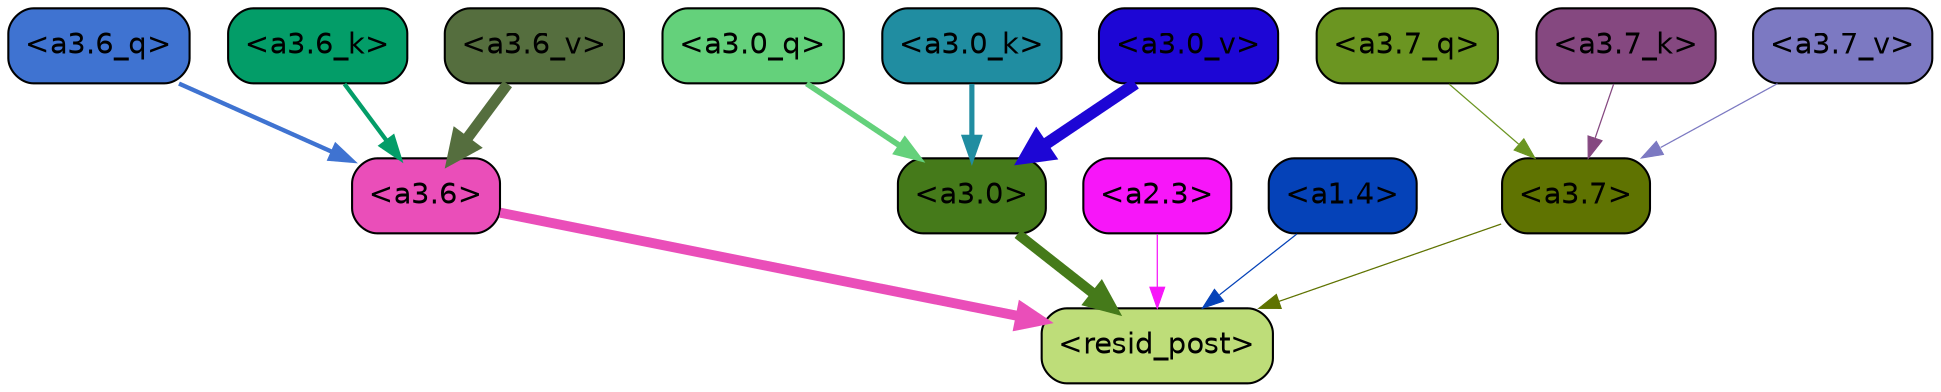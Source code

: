 strict digraph "" {
	graph [bgcolor=transparent,
		layout=dot,
		overlap=false,
		splines=true
	];
	"<a3.7>"	[color=black,
		fillcolor="#5f7301",
		fontname=Helvetica,
		shape=box,
		style="filled, rounded"];
	"<resid_post>"	[color=black,
		fillcolor="#bedd79",
		fontname=Helvetica,
		shape=box,
		style="filled, rounded"];
	"<a3.7>" -> "<resid_post>"	[color="#5f7301",
		penwidth=0.6];
	"<a3.6>"	[color=black,
		fillcolor="#ea4eb9",
		fontname=Helvetica,
		shape=box,
		style="filled, rounded"];
	"<a3.6>" -> "<resid_post>"	[color="#ea4eb9",
		penwidth=4.751612067222595];
	"<a3.0>"	[color=black,
		fillcolor="#457a1a",
		fontname=Helvetica,
		shape=box,
		style="filled, rounded"];
	"<a3.0>" -> "<resid_post>"	[color="#457a1a",
		penwidth=4.884142994880676];
	"<a2.3>"	[color=black,
		fillcolor="#f716f9",
		fontname=Helvetica,
		shape=box,
		style="filled, rounded"];
	"<a2.3>" -> "<resid_post>"	[color="#f716f9",
		penwidth=0.6];
	"<a1.4>"	[color=black,
		fillcolor="#0542b8",
		fontname=Helvetica,
		shape=box,
		style="filled, rounded"];
	"<a1.4>" -> "<resid_post>"	[color="#0542b8",
		penwidth=0.6];
	"<a3.7_q>"	[color=black,
		fillcolor="#6b9521",
		fontname=Helvetica,
		shape=box,
		style="filled, rounded"];
	"<a3.7_q>" -> "<a3.7>"	[color="#6b9521",
		penwidth=0.6];
	"<a3.6_q>"	[color=black,
		fillcolor="#3f73d1",
		fontname=Helvetica,
		shape=box,
		style="filled, rounded"];
	"<a3.6_q>" -> "<a3.6>"	[color="#3f73d1",
		penwidth=2.091020345687866];
	"<a3.0_q>"	[color=black,
		fillcolor="#64d17b",
		fontname=Helvetica,
		shape=box,
		style="filled, rounded"];
	"<a3.0_q>" -> "<a3.0>"	[color="#64d17b",
		penwidth=2.7421876192092896];
	"<a3.7_k>"	[color=black,
		fillcolor="#854880",
		fontname=Helvetica,
		shape=box,
		style="filled, rounded"];
	"<a3.7_k>" -> "<a3.7>"	[color="#854880",
		penwidth=0.6];
	"<a3.6_k>"	[color=black,
		fillcolor="#039d68",
		fontname=Helvetica,
		shape=box,
		style="filled, rounded"];
	"<a3.6_k>" -> "<a3.6>"	[color="#039d68",
		penwidth=2.048597991466522];
	"<a3.0_k>"	[color=black,
		fillcolor="#208da1",
		fontname=Helvetica,
		shape=box,
		style="filled, rounded"];
	"<a3.0_k>" -> "<a3.0>"	[color="#208da1",
		penwidth=2.476402521133423];
	"<a3.7_v>"	[color=black,
		fillcolor="#7c79c2",
		fontname=Helvetica,
		shape=box,
		style="filled, rounded"];
	"<a3.7_v>" -> "<a3.7>"	[color="#7c79c2",
		penwidth=0.6];
	"<a3.6_v>"	[color=black,
		fillcolor="#556e3e",
		fontname=Helvetica,
		shape=box,
		style="filled, rounded"];
	"<a3.6_v>" -> "<a3.6>"	[color="#556e3e",
		penwidth=5.2550448179244995];
	"<a3.0_v>"	[color=black,
		fillcolor="#1d06d5",
		fontname=Helvetica,
		shape=box,
		style="filled, rounded"];
	"<a3.0_v>" -> "<a3.0>"	[color="#1d06d5",
		penwidth=5.652270674705505];
}
